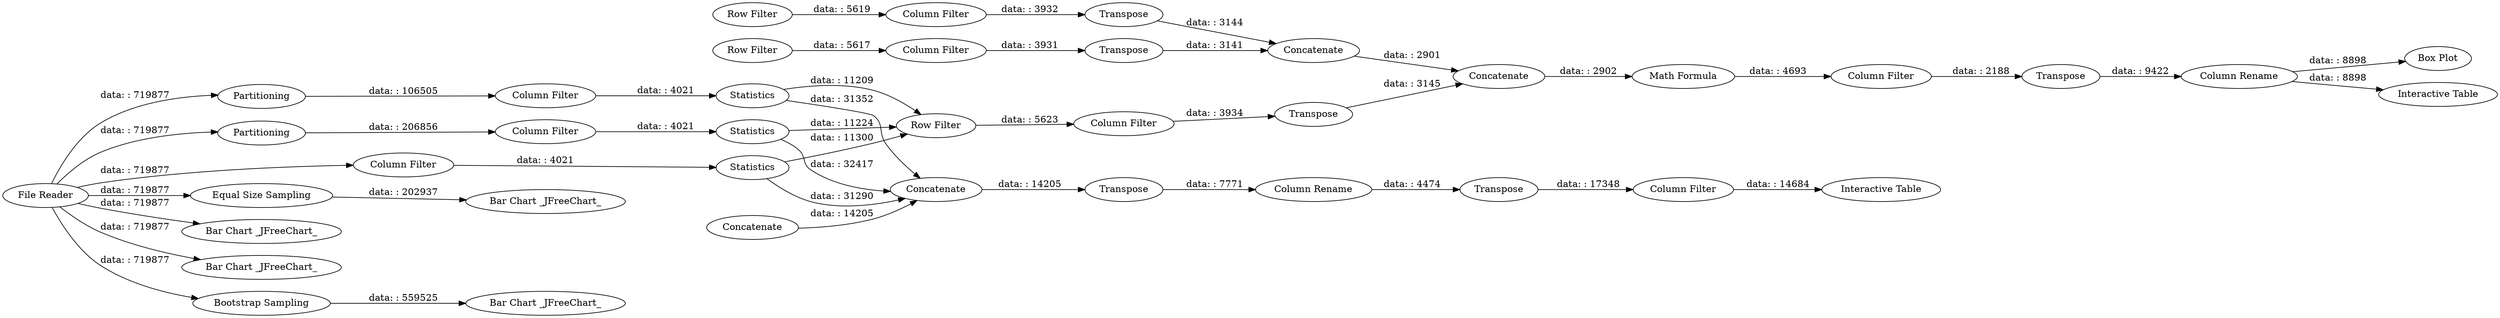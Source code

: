 digraph {
	"-2529528345071845119_4" [label="Row Filter"]
	"1493809314029783954_16" [label=Transpose]
	"1493809314029783954_18" [label=Transpose]
	"3714063447515754645_8" [label="Column Filter"]
	"3714063447515754645_9" [label="Column Filter"]
	"3714063447515754645_19" [label="Equal Size Sampling"]
	"-2529528345071845119_11" [label=Concatenate]
	"1493809314029783954_10" [label=Concatenate]
	"-2529528345071845119_8" [label="Column Filter"]
	"3714063447515754645_23" [label="Bar Chart _JFreeChart_"]
	"3714063447515754645_5" [label=Partitioning]
	"3714063447515754645_11" [label=Statistics]
	"3714063447515754645_4" [label=Partitioning]
	"3714063447515754645_7" [label="Column Filter"]
	"3714063447515754645_18" [label="Interactive Table"]
	"-2529528345071845119_10" [label=Concatenate]
	"-2529528345071845119_2" [label="Column Filter"]
	"-2529528345071845119_14" [label="Math Formula"]
	"1493809314029783954_15" [label="Column Filter"]
	"-2529528345071845119_7" [label=Transpose]
	"-2529528345071845119_6" [label=Transpose]
	"3714063447515754645_24" [label="Bar Chart _JFreeChart_"]
	"3714063447515754645_16" [label="Box Plot"]
	"3714063447515754645_21" [label="Bar Chart _JFreeChart_"]
	"-2529528345071845119_17" [label="Column Rename"]
	"-2529528345071845119_9" [label="Row Filter"]
	"3714063447515754645_15" [label="Interactive Table"]
	"3714063447515754645_22" [label="Bootstrap Sampling"]
	"-2529528345071845119_15" [label="Column Filter"]
	"-2529528345071845119_16" [label=Transpose]
	"-2529528345071845119_3" [label=Transpose]
	"1493809314029783954_11" [label=Concatenate]
	"-2529528345071845119_5" [label="Column Filter"]
	"3714063447515754645_10" [label=Statistics]
	"3714063447515754645_12" [label=Statistics]
	"-2529528345071845119_1" [label="Row Filter"]
	"3714063447515754645_20" [label="Bar Chart _JFreeChart_"]
	"1493809314029783954_17" [label="Column Rename"]
	"3714063447515754645_3" [label="File Reader"]
	"1493809314029783954_17" -> "1493809314029783954_18" [label="data: : 4474"]
	"3714063447515754645_10" -> "1493809314029783954_11" [label="data: : 32417"]
	"3714063447515754645_3" -> "3714063447515754645_19" [label="data: : 719877"]
	"3714063447515754645_4" -> "3714063447515754645_7" [label="data: : 206856"]
	"3714063447515754645_3" -> "3714063447515754645_24" [label="data: : 719877"]
	"-2529528345071845119_7" -> "-2529528345071845119_11" [label="data: : 3145"]
	"1493809314029783954_18" -> "1493809314029783954_15" [label="data: : 17348"]
	"3714063447515754645_12" -> "1493809314029783954_11" [label="data: : 31290"]
	"-2529528345071845119_6" -> "-2529528345071845119_10" [label="data: : 3141"]
	"3714063447515754645_19" -> "3714063447515754645_20" [label="data: : 202937"]
	"-2529528345071845119_14" -> "-2529528345071845119_15" [label="data: : 4693"]
	"-2529528345071845119_9" -> "-2529528345071845119_8" [label="data: : 5623"]
	"3714063447515754645_10" -> "-2529528345071845119_9" [label="data: : 11224"]
	"-2529528345071845119_2" -> "-2529528345071845119_3" [label="data: : 3932"]
	"-2529528345071845119_5" -> "-2529528345071845119_6" [label="data: : 3931"]
	"-2529528345071845119_15" -> "-2529528345071845119_16" [label="data: : 2188"]
	"3714063447515754645_3" -> "3714063447515754645_22" [label="data: : 719877"]
	"1493809314029783954_16" -> "1493809314029783954_17" [label="data: : 7771"]
	"3714063447515754645_11" -> "-2529528345071845119_9" [label="data: : 11209"]
	"3714063447515754645_3" -> "3714063447515754645_5" [label="data: : 719877"]
	"3714063447515754645_3" -> "3714063447515754645_9" [label="data: : 719877"]
	"-2529528345071845119_16" -> "-2529528345071845119_17" [label="data: : 9422"]
	"3714063447515754645_5" -> "3714063447515754645_8" [label="data: : 106505"]
	"1493809314029783954_15" -> "3714063447515754645_18" [label="data: : 14684"]
	"1493809314029783954_10" -> "1493809314029783954_11" [label="data: : 14205"]
	"3714063447515754645_3" -> "3714063447515754645_4" [label="data: : 719877"]
	"3714063447515754645_11" -> "1493809314029783954_11" [label="data: : 31352"]
	"-2529528345071845119_17" -> "3714063447515754645_15" [label="data: : 8898"]
	"-2529528345071845119_4" -> "-2529528345071845119_5" [label="data: : 5617"]
	"3714063447515754645_3" -> "3714063447515754645_21" [label="data: : 719877"]
	"3714063447515754645_8" -> "3714063447515754645_11" [label="data: : 4021"]
	"-2529528345071845119_1" -> "-2529528345071845119_2" [label="data: : 5619"]
	"-2529528345071845119_17" -> "3714063447515754645_16" [label="data: : 8898"]
	"-2529528345071845119_3" -> "-2529528345071845119_10" [label="data: : 3144"]
	"-2529528345071845119_11" -> "-2529528345071845119_14" [label="data: : 2902"]
	"-2529528345071845119_10" -> "-2529528345071845119_11" [label="data: : 2901"]
	"3714063447515754645_22" -> "3714063447515754645_23" [label="data: : 559525"]
	"3714063447515754645_7" -> "3714063447515754645_10" [label="data: : 4021"]
	"1493809314029783954_11" -> "1493809314029783954_16" [label="data: : 14205"]
	"3714063447515754645_12" -> "-2529528345071845119_9" [label="data: : 11300"]
	"-2529528345071845119_8" -> "-2529528345071845119_7" [label="data: : 3934"]
	"3714063447515754645_9" -> "3714063447515754645_12" [label="data: : 4021"]
	rankdir=LR
}
